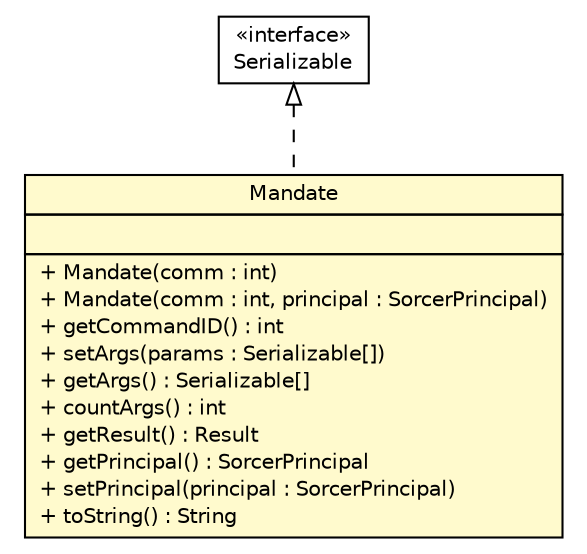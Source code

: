 #!/usr/local/bin/dot
#
# Class diagram 
# Generated by UMLGraph version R5_6 (http://www.umlgraph.org/)
#

digraph G {
	edge [fontname="Helvetica",fontsize=10,labelfontname="Helvetica",labelfontsize=10];
	node [fontname="Helvetica",fontsize=10,shape=plaintext];
	nodesep=0.25;
	ranksep=0.5;
	// sorcer.util.Mandate
	c281245 [label=<<table title="sorcer.util.Mandate" border="0" cellborder="1" cellspacing="0" cellpadding="2" port="p" bgcolor="lemonChiffon" href="./Mandate.html">
		<tr><td><table border="0" cellspacing="0" cellpadding="1">
<tr><td align="center" balign="center"> Mandate </td></tr>
		</table></td></tr>
		<tr><td><table border="0" cellspacing="0" cellpadding="1">
<tr><td align="left" balign="left">  </td></tr>
		</table></td></tr>
		<tr><td><table border="0" cellspacing="0" cellpadding="1">
<tr><td align="left" balign="left"> + Mandate(comm : int) </td></tr>
<tr><td align="left" balign="left"> + Mandate(comm : int, principal : SorcerPrincipal) </td></tr>
<tr><td align="left" balign="left"> + getCommandID() : int </td></tr>
<tr><td align="left" balign="left"> + setArgs(params : Serializable[]) </td></tr>
<tr><td align="left" balign="left"> + getArgs() : Serializable[] </td></tr>
<tr><td align="left" balign="left"> + countArgs() : int </td></tr>
<tr><td align="left" balign="left"> + getResult() : Result </td></tr>
<tr><td align="left" balign="left"> + getPrincipal() : SorcerPrincipal </td></tr>
<tr><td align="left" balign="left"> + setPrincipal(principal : SorcerPrincipal) </td></tr>
<tr><td align="left" balign="left"> + toString() : String </td></tr>
		</table></td></tr>
		</table>>, URL="./Mandate.html", fontname="Helvetica", fontcolor="black", fontsize=10.0];
	//sorcer.util.Mandate implements java.io.Serializable
	c281924:p -> c281245:p [dir=back,arrowtail=empty,style=dashed];
	// java.io.Serializable
	c281924 [label=<<table title="java.io.Serializable" border="0" cellborder="1" cellspacing="0" cellpadding="2" port="p" href="http://docs.oracle.com/javase/7/docs/api/java/io/Serializable.html">
		<tr><td><table border="0" cellspacing="0" cellpadding="1">
<tr><td align="center" balign="center"> &#171;interface&#187; </td></tr>
<tr><td align="center" balign="center"> Serializable </td></tr>
		</table></td></tr>
		</table>>, URL="http://docs.oracle.com/javase/7/docs/api/java/io/Serializable.html", fontname="Helvetica", fontcolor="black", fontsize=10.0];
}

